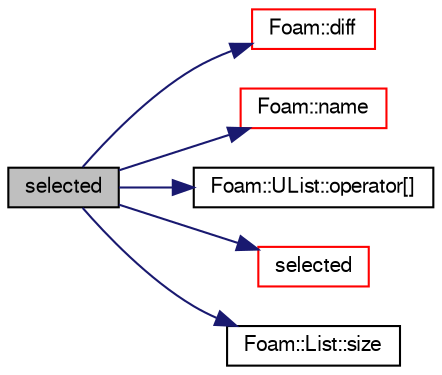 digraph "selected"
{
  bgcolor="transparent";
  edge [fontname="FreeSans",fontsize="10",labelfontname="FreeSans",labelfontsize="10"];
  node [fontname="FreeSans",fontsize="10",shape=record];
  rankdir="LR";
  Node17 [label="selected",height=0.2,width=0.4,color="black", fillcolor="grey75", style="filled", fontcolor="black"];
  Node17 -> Node18 [color="midnightblue",fontsize="10",style="solid",fontname="FreeSans"];
  Node18 [label="Foam::diff",height=0.2,width=0.4,color="red",URL="$a21124.html#a909dfcb43467b8b77f65e4bf9bc755f7",tooltip="Return a quantity of the difference between two triads. "];
  Node17 -> Node89 [color="midnightblue",fontsize="10",style="solid",fontname="FreeSans"];
  Node89 [label="Foam::name",height=0.2,width=0.4,color="red",URL="$a21124.html#adcb0df2bd4953cb6bb390272d8263c3a",tooltip="Return a string representation of a complex. "];
  Node17 -> Node92 [color="midnightblue",fontsize="10",style="solid",fontname="FreeSans"];
  Node92 [label="Foam::UList::operator[]",height=0.2,width=0.4,color="black",URL="$a25698.html#a851e28f7788bbc82f5a4aa9f0efdefe4",tooltip="Return element of UList. "];
  Node17 -> Node93 [color="midnightblue",fontsize="10",style="solid",fontname="FreeSans"];
  Node93 [label="selected",height=0.2,width=0.4,color="red",URL="$a26358.html#a37efc590fcd13eded7b091989c08e98d",tooltip="Return true if the given instant is within the ranges. "];
  Node17 -> Node96 [color="midnightblue",fontsize="10",style="solid",fontname="FreeSans"];
  Node96 [label="Foam::List::size",height=0.2,width=0.4,color="black",URL="$a25694.html#a8a5f6fa29bd4b500caf186f60245b384",tooltip="Override size to be inconsistent with allocated storage. "];
}
